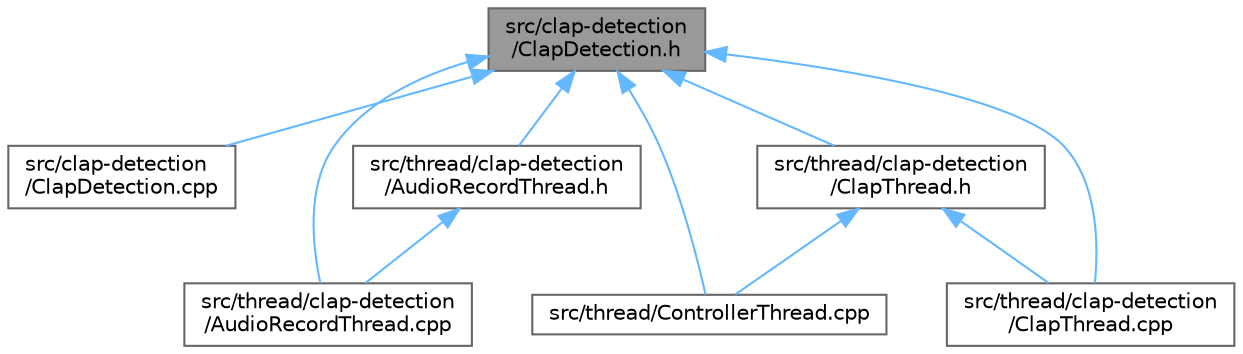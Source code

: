 digraph "src/clap-detection/ClapDetection.h"
{
 // LATEX_PDF_SIZE
  bgcolor="transparent";
  edge [fontname=Helvetica,fontsize=10,labelfontname=Helvetica,labelfontsize=10];
  node [fontname=Helvetica,fontsize=10,shape=box,height=0.2,width=0.4];
  Node1 [label="src/clap-detection\l/ClapDetection.h",height=0.2,width=0.4,color="gray40", fillcolor="grey60", style="filled", fontcolor="black",tooltip=" "];
  Node1 -> Node2 [dir="back",color="steelblue1",style="solid"];
  Node2 [label="src/clap-detection\l/ClapDetection.cpp",height=0.2,width=0.4,color="grey40", fillcolor="white", style="filled",URL="$_clap_detection_8cpp.html",tooltip=" "];
  Node1 -> Node3 [dir="back",color="steelblue1",style="solid"];
  Node3 [label="src/thread/ControllerThread.cpp",height=0.2,width=0.4,color="grey40", fillcolor="white", style="filled",URL="$_controller_thread_8cpp.html",tooltip=" "];
  Node1 -> Node4 [dir="back",color="steelblue1",style="solid"];
  Node4 [label="src/thread/clap-detection\l/AudioRecordThread.cpp",height=0.2,width=0.4,color="grey40", fillcolor="white", style="filled",URL="$_audio_record_thread_8cpp.html",tooltip=" "];
  Node1 -> Node5 [dir="back",color="steelblue1",style="solid"];
  Node5 [label="src/thread/clap-detection\l/AudioRecordThread.h",height=0.2,width=0.4,color="grey40", fillcolor="white", style="filled",URL="$_audio_record_thread_8h.html",tooltip=" "];
  Node5 -> Node4 [dir="back",color="steelblue1",style="solid"];
  Node1 -> Node6 [dir="back",color="steelblue1",style="solid"];
  Node6 [label="src/thread/clap-detection\l/ClapThread.cpp",height=0.2,width=0.4,color="grey40", fillcolor="white", style="filled",URL="$_clap_thread_8cpp.html",tooltip=" "];
  Node1 -> Node7 [dir="back",color="steelblue1",style="solid"];
  Node7 [label="src/thread/clap-detection\l/ClapThread.h",height=0.2,width=0.4,color="grey40", fillcolor="white", style="filled",URL="$_clap_thread_8h.html",tooltip=" "];
  Node7 -> Node3 [dir="back",color="steelblue1",style="solid"];
  Node7 -> Node6 [dir="back",color="steelblue1",style="solid"];
}
